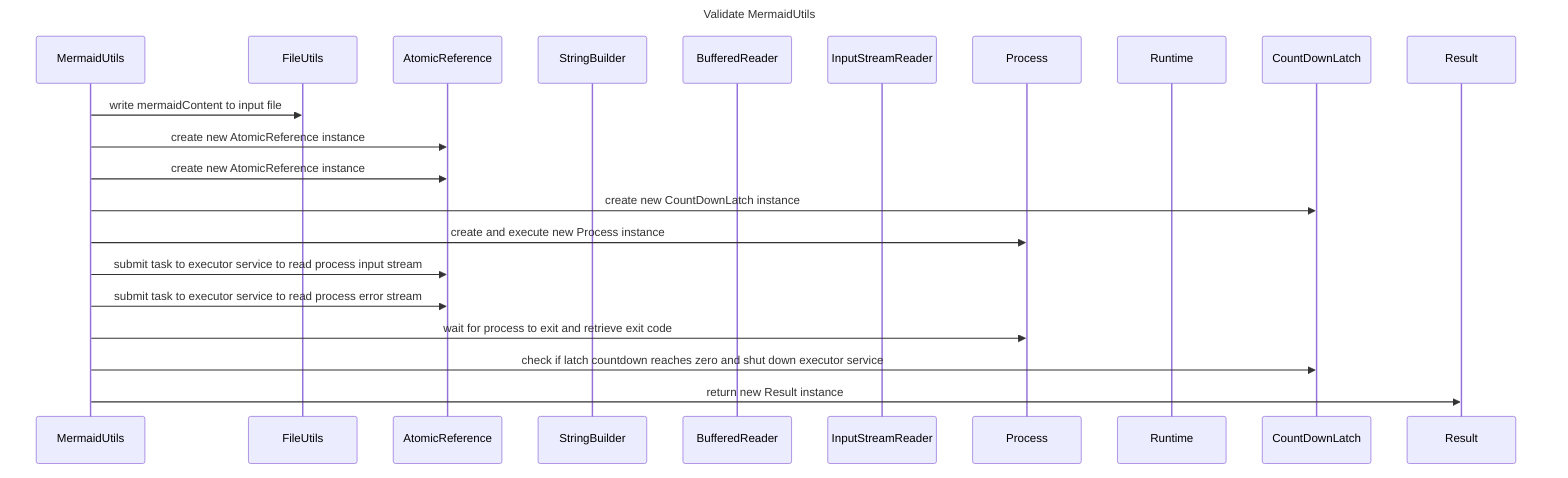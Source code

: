 ---
title: Validate MermaidUtils
---

sequenceDiagram
    participant MermaidUtils
    participant FileUtils
    participant AtomicReference
    participant StringBuilder
    participant BufferedReader
    participant InputStreamReader
    participant Process
    participant Runtime
    participant CountDownLatch

    MermaidUtils->>FileUtils: write mermaidContent to input file
    MermaidUtils->>AtomicReference: create new AtomicReference instance
    MermaidUtils->>AtomicReference: create new AtomicReference instance
    MermaidUtils->>CountDownLatch: create new CountDownLatch instance
    MermaidUtils->>Process: create and execute new Process instance
    MermaidUtils->>AtomicReference: submit task to executor service to read process input stream
    MermaidUtils->>AtomicReference: submit task to executor service to read process error stream
    MermaidUtils->>Process: wait for process to exit and retrieve exit code
    MermaidUtils->>CountDownLatch: check if latch countdown reaches zero and shut down executor service
    MermaidUtils->>Result: return new Result instance